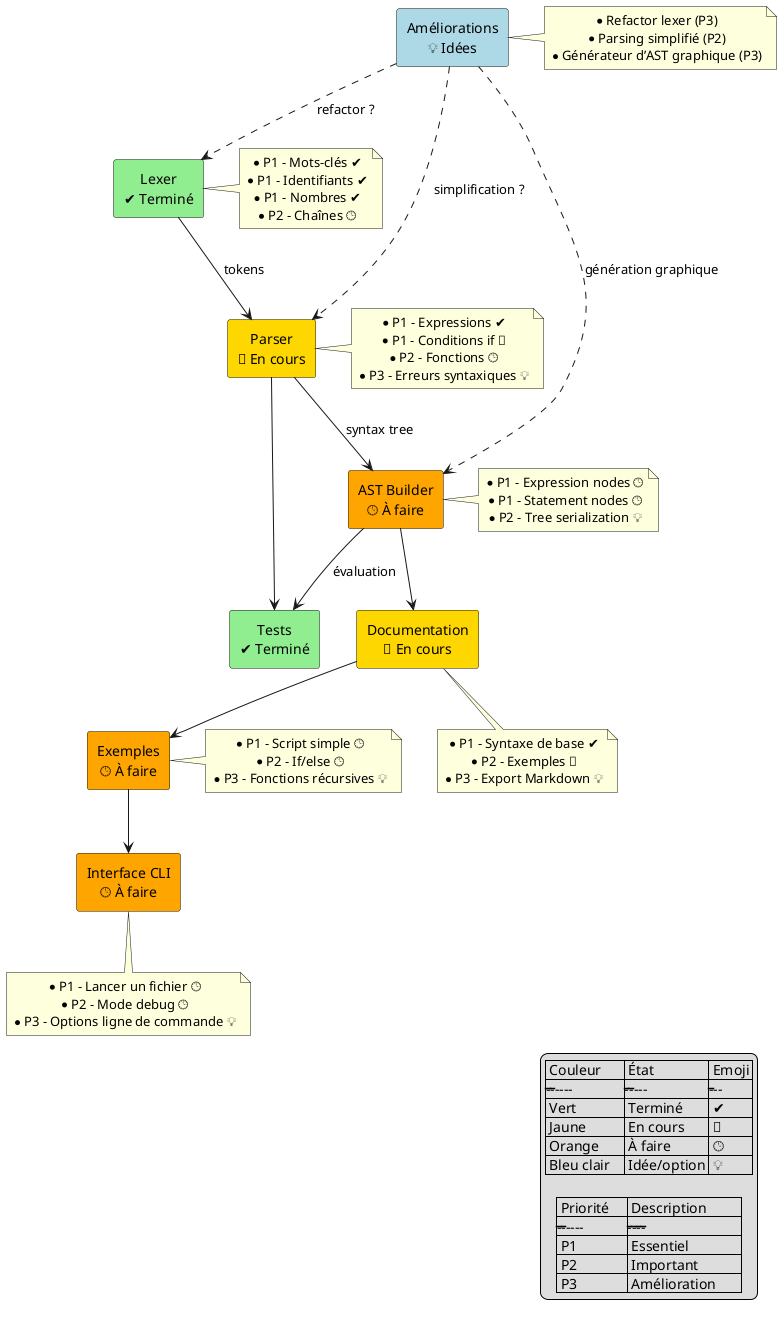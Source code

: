 @startuml
skinparam componentStyle rectangle
skinparam defaultTextAlignment center

' Légende visuelle
legend right
| Couleur      | État        | Emoji |
|--------------|-------------|-------|
| Vert         | Terminé     | ✔️     |
| Jaune        | En cours    | 🔧     |
| Orange       | À faire     | 🕒     |
| Bleu clair   | Idée/option | 💡     |

| Priorité     | Description        |
|--------------|--------------------|
| P1           | Essentiel          |
| P2           | Important          |
| P3           | Amélioration       |
endlegend

' Composants avec état
component "Lexer\n✔️ Terminé" as Lexer #lightgreen
component "Parser\n🔧 En cours" as Parser #gold
component "AST Builder\n🕒 À faire" as AST #orange
component "Tests\n✔️ Terminé" as Tests #lightgreen
component "Documentation\n🔧 En cours" as Doc #gold
component "Exemples\n🕒 À faire" as Examples #orange
component "Améliorations\n💡 Idées" as Ideas #lightblue
component "Interface CLI\n🕒 À faire" as CLI #orange

' Notes avec sous-tâches et priorités
note right of Lexer
* P1 - Mots-clés ✔️
* P1 - Identifiants ✔️
* P1 - Nombres ✔️
* P2 - Chaînes 🕒
end note

note right of Parser
* P1 - Expressions ✔️
* P1 - Conditions if 🔧
* P2 - Fonctions 🕒
* P3 - Erreurs syntaxiques 💡
end note

note right of AST
* P1 - Expression nodes 🕒
* P1 - Statement nodes 🕒
* P2 - Tree serialization 💡
end note

note bottom of Doc
* P1 - Syntaxe de base ✔️
* P2 - Exemples 🔧
* P3 - Export Markdown 💡
end note

note right of Examples
* P1 - Script simple 🕒
* P2 - If/else 🕒
* P3 - Fonctions récursives 💡
end note

note right of Ideas
* Refactor lexer (P3)
* Parsing simplifié (P2)
* Générateur d’AST graphique (P3)
end note

note bottom of CLI
* P1 - Lancer un fichier 🕒
* P2 - Mode debug 🕒
* P3 - Options ligne de commande 💡
end note

' Dépendances entre modules
Lexer --> Parser : tokens
Parser --> AST : syntax tree
AST --> Tests : évaluation
Parser --> Tests
AST --> Doc
Doc --> Examples
Examples --> CLI
Ideas ..> Lexer : refactor ?
Ideas ..> Parser : simplification ?
Ideas ..> AST : génération graphique

@enduml
